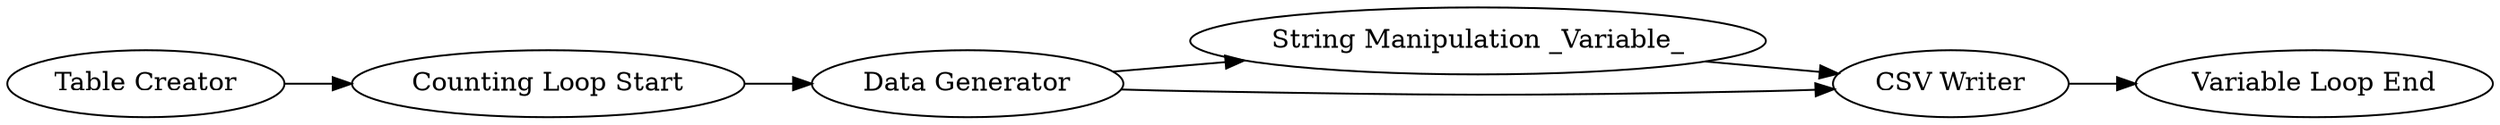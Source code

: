 digraph {
	552 [label="Data Generator"]
	553 [label="Counting Loop Start"]
	555 [label="Table Creator"]
	556 [label="String Manipulation _Variable_"]
	558 [label="Variable Loop End"]
	559 [label="CSV Writer"]
	552 -> 556
	552 -> 559
	553 -> 552
	555 -> 553
	556 -> 559
	559 -> 558
	rankdir=LR
}
